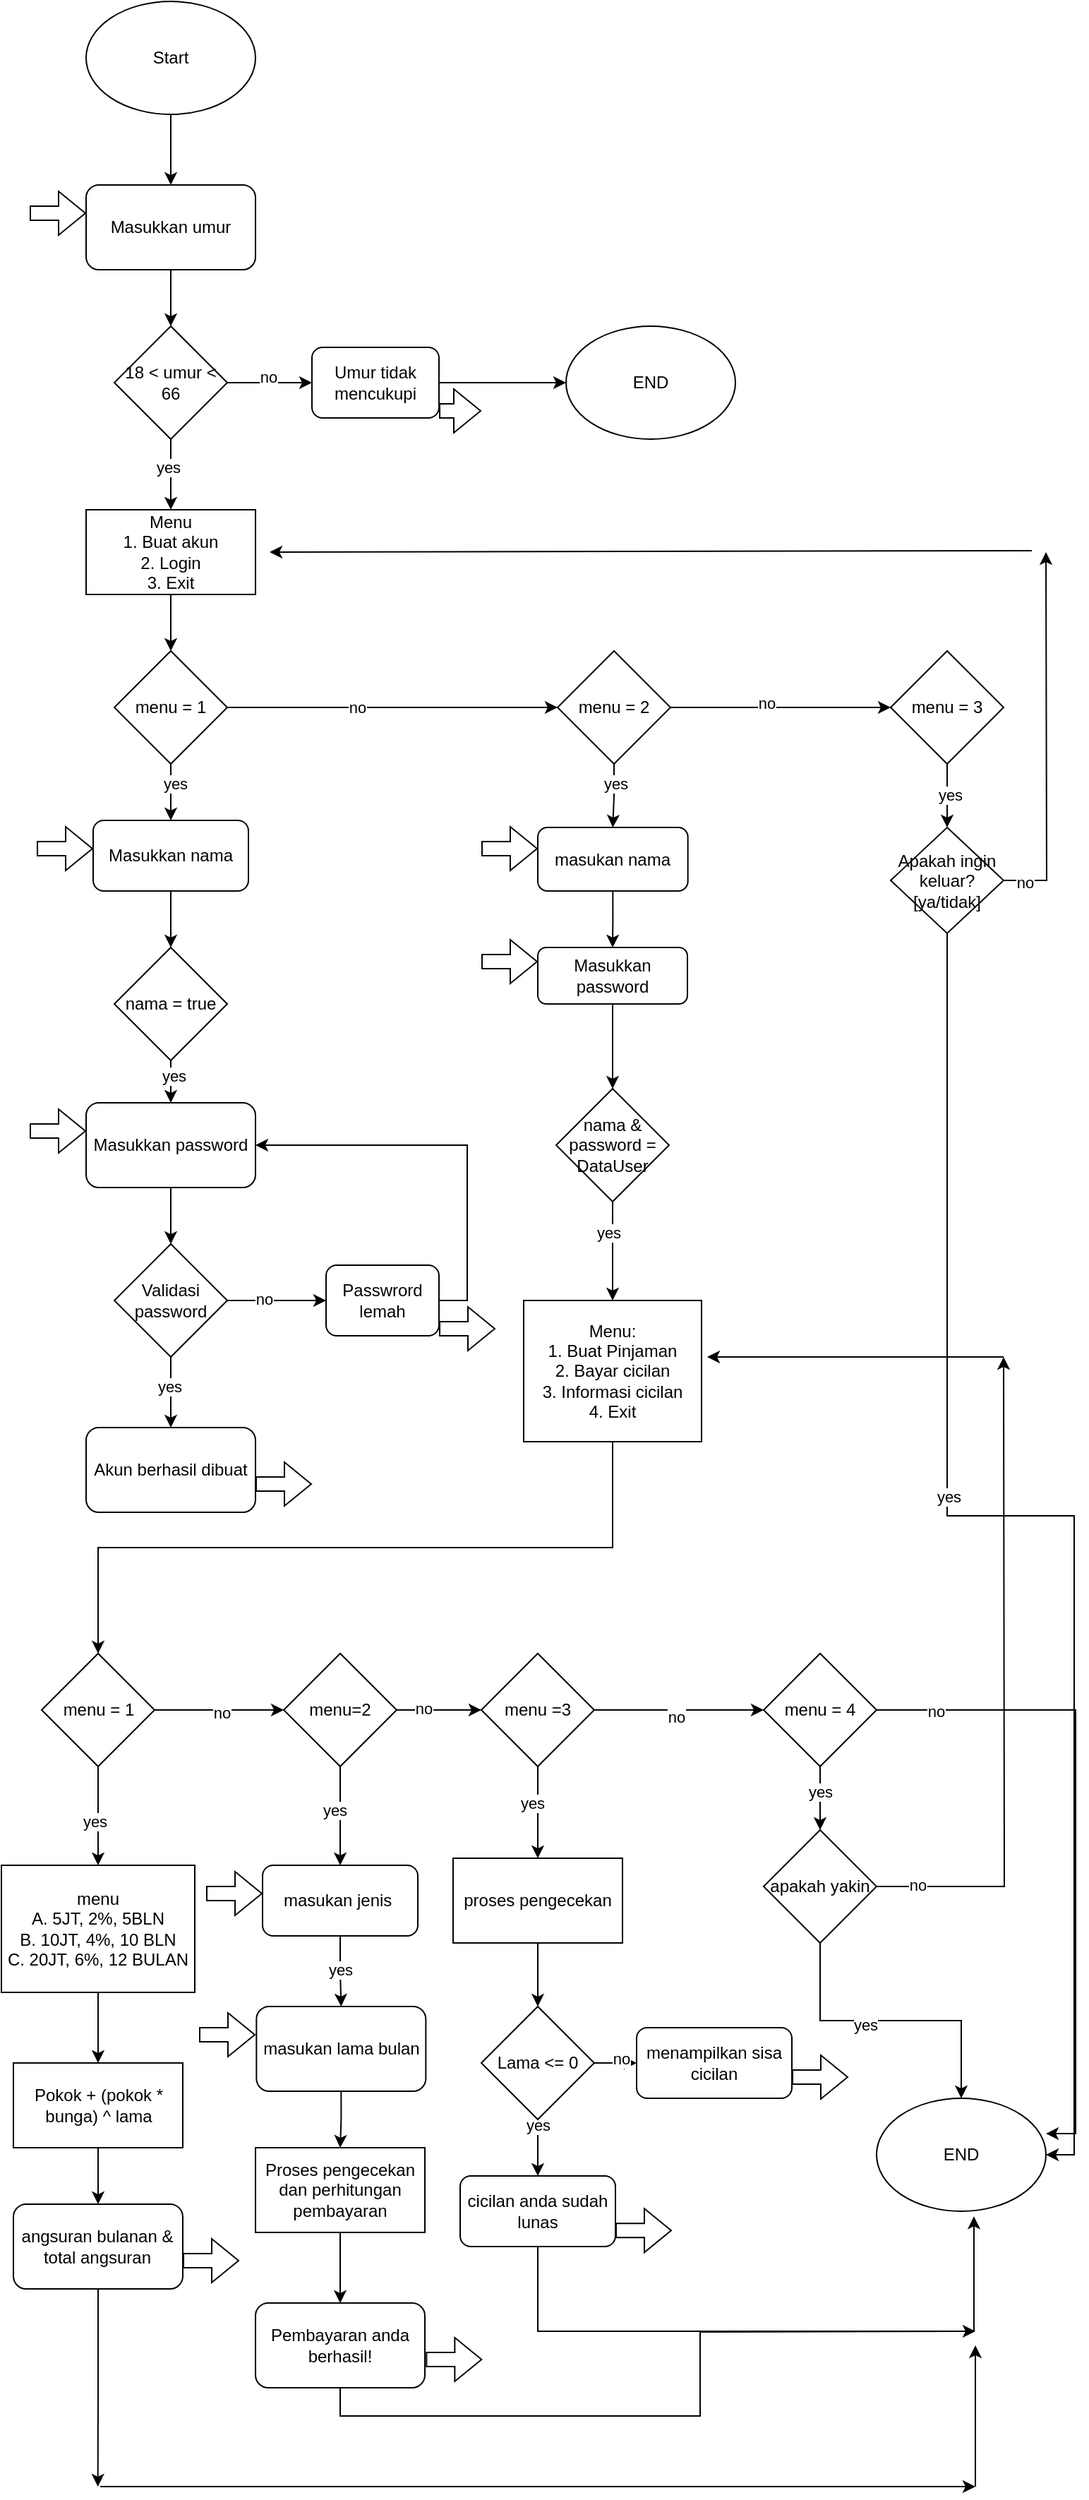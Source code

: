 <mxfile version="24.7.17">
  <diagram id="C5RBs43oDa-KdzZeNtuy" name="Page-1">
    <mxGraphModel dx="2544" dy="1002" grid="1" gridSize="10" guides="1" tooltips="1" connect="1" arrows="1" fold="1" page="1" pageScale="1" pageWidth="827" pageHeight="1169" math="0" shadow="0">
      <root>
        <mxCell id="WIyWlLk6GJQsqaUBKTNV-0" />
        <mxCell id="WIyWlLk6GJQsqaUBKTNV-1" parent="WIyWlLk6GJQsqaUBKTNV-0" />
        <mxCell id="iwhv0k6Md4uS_xnXHCNW-1" value="" style="edgeStyle=orthogonalEdgeStyle;rounded=0;orthogonalLoop=1;jettySize=auto;html=1;" edge="1" parent="WIyWlLk6GJQsqaUBKTNV-1" source="iwhv0k6Md4uS_xnXHCNW-2" target="iwhv0k6Md4uS_xnXHCNW-4">
          <mxGeometry relative="1" as="geometry">
            <mxPoint x="160" y="180" as="targetPoint" />
          </mxGeometry>
        </mxCell>
        <mxCell id="iwhv0k6Md4uS_xnXHCNW-2" value="Start" style="ellipse;whiteSpace=wrap;html=1;" vertex="1" parent="WIyWlLk6GJQsqaUBKTNV-1">
          <mxGeometry x="100" y="30" width="120" height="80" as="geometry" />
        </mxCell>
        <mxCell id="iwhv0k6Md4uS_xnXHCNW-3" style="edgeStyle=orthogonalEdgeStyle;rounded=0;orthogonalLoop=1;jettySize=auto;html=1;exitX=0.5;exitY=1;exitDx=0;exitDy=0;" edge="1" parent="WIyWlLk6GJQsqaUBKTNV-1" source="iwhv0k6Md4uS_xnXHCNW-4" target="iwhv0k6Md4uS_xnXHCNW-10">
          <mxGeometry relative="1" as="geometry">
            <mxPoint x="160" y="280" as="targetPoint" />
          </mxGeometry>
        </mxCell>
        <mxCell id="iwhv0k6Md4uS_xnXHCNW-4" value="Masukkan umur" style="rounded=1;whiteSpace=wrap;html=1;" vertex="1" parent="WIyWlLk6GJQsqaUBKTNV-1">
          <mxGeometry x="100" y="160" width="120" height="60" as="geometry" />
        </mxCell>
        <mxCell id="iwhv0k6Md4uS_xnXHCNW-5" value="" style="shape=flexArrow;endArrow=classic;html=1;rounded=0;" edge="1" parent="WIyWlLk6GJQsqaUBKTNV-1">
          <mxGeometry width="50" height="50" relative="1" as="geometry">
            <mxPoint x="60" y="180" as="sourcePoint" />
            <mxPoint x="100" y="180" as="targetPoint" />
          </mxGeometry>
        </mxCell>
        <mxCell id="iwhv0k6Md4uS_xnXHCNW-6" style="edgeStyle=orthogonalEdgeStyle;rounded=0;orthogonalLoop=1;jettySize=auto;html=1;exitX=1;exitY=0.5;exitDx=0;exitDy=0;" edge="1" parent="WIyWlLk6GJQsqaUBKTNV-1" source="iwhv0k6Md4uS_xnXHCNW-10" target="iwhv0k6Md4uS_xnXHCNW-12">
          <mxGeometry relative="1" as="geometry">
            <mxPoint x="280" y="300" as="targetPoint" />
          </mxGeometry>
        </mxCell>
        <mxCell id="iwhv0k6Md4uS_xnXHCNW-7" value="no" style="edgeLabel;html=1;align=center;verticalAlign=middle;resizable=0;points=[];" vertex="1" connectable="0" parent="iwhv0k6Md4uS_xnXHCNW-6">
          <mxGeometry x="-0.01" y="2" relative="1" as="geometry">
            <mxPoint x="-1" y="-2" as="offset" />
          </mxGeometry>
        </mxCell>
        <mxCell id="iwhv0k6Md4uS_xnXHCNW-8" style="edgeStyle=orthogonalEdgeStyle;rounded=0;orthogonalLoop=1;jettySize=auto;html=1;exitX=0.5;exitY=1;exitDx=0;exitDy=0;" edge="1" parent="WIyWlLk6GJQsqaUBKTNV-1" source="iwhv0k6Md4uS_xnXHCNW-10" target="iwhv0k6Md4uS_xnXHCNW-16">
          <mxGeometry relative="1" as="geometry">
            <mxPoint x="160" y="390" as="targetPoint" />
          </mxGeometry>
        </mxCell>
        <mxCell id="iwhv0k6Md4uS_xnXHCNW-9" value="yes" style="edgeLabel;html=1;align=center;verticalAlign=middle;resizable=0;points=[];" vertex="1" connectable="0" parent="iwhv0k6Md4uS_xnXHCNW-8">
          <mxGeometry x="-0.2" y="-2" relative="1" as="geometry">
            <mxPoint as="offset" />
          </mxGeometry>
        </mxCell>
        <mxCell id="iwhv0k6Md4uS_xnXHCNW-10" value="18 &amp;lt; umur &amp;lt; 66" style="rhombus;whiteSpace=wrap;html=1;" vertex="1" parent="WIyWlLk6GJQsqaUBKTNV-1">
          <mxGeometry x="120" y="260" width="80" height="80" as="geometry" />
        </mxCell>
        <mxCell id="iwhv0k6Md4uS_xnXHCNW-11" style="edgeStyle=orthogonalEdgeStyle;rounded=0;orthogonalLoop=1;jettySize=auto;html=1;exitX=1;exitY=0.5;exitDx=0;exitDy=0;" edge="1" parent="WIyWlLk6GJQsqaUBKTNV-1" source="iwhv0k6Md4uS_xnXHCNW-12" target="iwhv0k6Md4uS_xnXHCNW-14">
          <mxGeometry relative="1" as="geometry">
            <mxPoint x="440" y="300" as="targetPoint" />
          </mxGeometry>
        </mxCell>
        <mxCell id="iwhv0k6Md4uS_xnXHCNW-12" value="Umur tidak mencukupi" style="rounded=1;whiteSpace=wrap;html=1;" vertex="1" parent="WIyWlLk6GJQsqaUBKTNV-1">
          <mxGeometry x="260" y="275" width="90" height="50" as="geometry" />
        </mxCell>
        <mxCell id="iwhv0k6Md4uS_xnXHCNW-13" value="" style="shape=flexArrow;endArrow=classic;html=1;rounded=0;" edge="1" parent="WIyWlLk6GJQsqaUBKTNV-1">
          <mxGeometry width="50" height="50" relative="1" as="geometry">
            <mxPoint x="350" y="320" as="sourcePoint" />
            <mxPoint x="380" y="320" as="targetPoint" />
          </mxGeometry>
        </mxCell>
        <mxCell id="iwhv0k6Md4uS_xnXHCNW-14" value="END" style="ellipse;whiteSpace=wrap;html=1;" vertex="1" parent="WIyWlLk6GJQsqaUBKTNV-1">
          <mxGeometry x="440" y="260" width="120" height="80" as="geometry" />
        </mxCell>
        <mxCell id="iwhv0k6Md4uS_xnXHCNW-15" style="edgeStyle=orthogonalEdgeStyle;rounded=0;orthogonalLoop=1;jettySize=auto;html=1;exitX=0.5;exitY=1;exitDx=0;exitDy=0;" edge="1" parent="WIyWlLk6GJQsqaUBKTNV-1" source="iwhv0k6Md4uS_xnXHCNW-16" target="iwhv0k6Md4uS_xnXHCNW-21">
          <mxGeometry relative="1" as="geometry">
            <mxPoint x="160" y="500" as="targetPoint" />
          </mxGeometry>
        </mxCell>
        <mxCell id="iwhv0k6Md4uS_xnXHCNW-16" value="Menu&lt;div&gt;1. Buat akun&lt;/div&gt;&lt;div&gt;2. Login&lt;/div&gt;&lt;div&gt;3. Exit&lt;/div&gt;" style="rounded=0;whiteSpace=wrap;html=1;" vertex="1" parent="WIyWlLk6GJQsqaUBKTNV-1">
          <mxGeometry x="100" y="390" width="120" height="60" as="geometry" />
        </mxCell>
        <mxCell id="iwhv0k6Md4uS_xnXHCNW-17" style="edgeStyle=orthogonalEdgeStyle;rounded=0;orthogonalLoop=1;jettySize=auto;html=1;exitX=0.5;exitY=1;exitDx=0;exitDy=0;" edge="1" parent="WIyWlLk6GJQsqaUBKTNV-1" source="iwhv0k6Md4uS_xnXHCNW-21" target="iwhv0k6Md4uS_xnXHCNW-23">
          <mxGeometry relative="1" as="geometry">
            <mxPoint x="160" y="620" as="targetPoint" />
          </mxGeometry>
        </mxCell>
        <mxCell id="iwhv0k6Md4uS_xnXHCNW-18" value="yes" style="edgeLabel;html=1;align=center;verticalAlign=middle;resizable=0;points=[];" vertex="1" connectable="0" parent="iwhv0k6Md4uS_xnXHCNW-17">
          <mxGeometry x="-0.317" y="3" relative="1" as="geometry">
            <mxPoint as="offset" />
          </mxGeometry>
        </mxCell>
        <mxCell id="iwhv0k6Md4uS_xnXHCNW-19" style="edgeStyle=orthogonalEdgeStyle;rounded=0;orthogonalLoop=1;jettySize=auto;html=1;exitX=1;exitY=0.5;exitDx=0;exitDy=0;" edge="1" parent="WIyWlLk6GJQsqaUBKTNV-1" source="iwhv0k6Md4uS_xnXHCNW-21" target="iwhv0k6Md4uS_xnXHCNW-41">
          <mxGeometry relative="1" as="geometry">
            <mxPoint x="410" y="530" as="targetPoint" />
          </mxGeometry>
        </mxCell>
        <mxCell id="iwhv0k6Md4uS_xnXHCNW-20" value="no" style="edgeLabel;html=1;align=center;verticalAlign=middle;resizable=0;points=[];" vertex="1" connectable="0" parent="iwhv0k6Md4uS_xnXHCNW-19">
          <mxGeometry x="-0.212" relative="1" as="geometry">
            <mxPoint as="offset" />
          </mxGeometry>
        </mxCell>
        <mxCell id="iwhv0k6Md4uS_xnXHCNW-21" value="menu = 1" style="rhombus;whiteSpace=wrap;html=1;" vertex="1" parent="WIyWlLk6GJQsqaUBKTNV-1">
          <mxGeometry x="120" y="490" width="80" height="80" as="geometry" />
        </mxCell>
        <mxCell id="iwhv0k6Md4uS_xnXHCNW-22" style="edgeStyle=orthogonalEdgeStyle;rounded=0;orthogonalLoop=1;jettySize=auto;html=1;exitX=0.5;exitY=1;exitDx=0;exitDy=0;" edge="1" parent="WIyWlLk6GJQsqaUBKTNV-1" source="iwhv0k6Md4uS_xnXHCNW-23" target="iwhv0k6Md4uS_xnXHCNW-27">
          <mxGeometry relative="1" as="geometry">
            <mxPoint x="160" y="710" as="targetPoint" />
          </mxGeometry>
        </mxCell>
        <mxCell id="iwhv0k6Md4uS_xnXHCNW-23" value="Masukkan nama" style="rounded=1;whiteSpace=wrap;html=1;" vertex="1" parent="WIyWlLk6GJQsqaUBKTNV-1">
          <mxGeometry x="105" y="610" width="110" height="50" as="geometry" />
        </mxCell>
        <mxCell id="iwhv0k6Md4uS_xnXHCNW-24" value="" style="shape=flexArrow;endArrow=classic;html=1;rounded=0;" edge="1" parent="WIyWlLk6GJQsqaUBKTNV-1">
          <mxGeometry width="50" height="50" relative="1" as="geometry">
            <mxPoint x="65" y="630" as="sourcePoint" />
            <mxPoint x="105" y="630" as="targetPoint" />
          </mxGeometry>
        </mxCell>
        <mxCell id="iwhv0k6Md4uS_xnXHCNW-25" style="edgeStyle=orthogonalEdgeStyle;rounded=0;orthogonalLoop=1;jettySize=auto;html=1;exitX=0.5;exitY=1;exitDx=0;exitDy=0;" edge="1" parent="WIyWlLk6GJQsqaUBKTNV-1" source="iwhv0k6Md4uS_xnXHCNW-27" target="iwhv0k6Md4uS_xnXHCNW-29">
          <mxGeometry relative="1" as="geometry">
            <mxPoint x="160" y="820" as="targetPoint" />
          </mxGeometry>
        </mxCell>
        <mxCell id="iwhv0k6Md4uS_xnXHCNW-26" value="yes" style="edgeLabel;html=1;align=center;verticalAlign=middle;resizable=0;points=[];" vertex="1" connectable="0" parent="iwhv0k6Md4uS_xnXHCNW-25">
          <mxGeometry x="0.24" y="2" relative="1" as="geometry">
            <mxPoint as="offset" />
          </mxGeometry>
        </mxCell>
        <mxCell id="iwhv0k6Md4uS_xnXHCNW-27" value="nama = true" style="rhombus;whiteSpace=wrap;html=1;" vertex="1" parent="WIyWlLk6GJQsqaUBKTNV-1">
          <mxGeometry x="120" y="700" width="80" height="80" as="geometry" />
        </mxCell>
        <mxCell id="iwhv0k6Md4uS_xnXHCNW-28" style="edgeStyle=orthogonalEdgeStyle;rounded=0;orthogonalLoop=1;jettySize=auto;html=1;exitX=0.5;exitY=1;exitDx=0;exitDy=0;" edge="1" parent="WIyWlLk6GJQsqaUBKTNV-1" source="iwhv0k6Md4uS_xnXHCNW-29" target="iwhv0k6Md4uS_xnXHCNW-35">
          <mxGeometry relative="1" as="geometry">
            <mxPoint x="160.333" y="910" as="targetPoint" />
          </mxGeometry>
        </mxCell>
        <mxCell id="iwhv0k6Md4uS_xnXHCNW-29" value="Masukkan password" style="rounded=1;whiteSpace=wrap;html=1;" vertex="1" parent="WIyWlLk6GJQsqaUBKTNV-1">
          <mxGeometry x="100" y="810" width="120" height="60" as="geometry" />
        </mxCell>
        <mxCell id="iwhv0k6Md4uS_xnXHCNW-30" value="" style="shape=flexArrow;endArrow=classic;html=1;rounded=0;" edge="1" parent="WIyWlLk6GJQsqaUBKTNV-1">
          <mxGeometry width="50" height="50" relative="1" as="geometry">
            <mxPoint x="60" y="830" as="sourcePoint" />
            <mxPoint x="100" y="830" as="targetPoint" />
          </mxGeometry>
        </mxCell>
        <mxCell id="iwhv0k6Md4uS_xnXHCNW-31" style="edgeStyle=orthogonalEdgeStyle;rounded=0;orthogonalLoop=1;jettySize=auto;html=1;exitX=0.5;exitY=1;exitDx=0;exitDy=0;" edge="1" parent="WIyWlLk6GJQsqaUBKTNV-1" source="iwhv0k6Md4uS_xnXHCNW-35" target="iwhv0k6Md4uS_xnXHCNW-36">
          <mxGeometry relative="1" as="geometry">
            <mxPoint x="160.333" y="1030" as="targetPoint" />
          </mxGeometry>
        </mxCell>
        <mxCell id="iwhv0k6Md4uS_xnXHCNW-32" value="yes" style="edgeLabel;html=1;align=center;verticalAlign=middle;resizable=0;points=[];" vertex="1" connectable="0" parent="iwhv0k6Md4uS_xnXHCNW-31">
          <mxGeometry x="-0.187" y="-1" relative="1" as="geometry">
            <mxPoint as="offset" />
          </mxGeometry>
        </mxCell>
        <mxCell id="iwhv0k6Md4uS_xnXHCNW-33" style="edgeStyle=orthogonalEdgeStyle;rounded=0;orthogonalLoop=1;jettySize=auto;html=1;exitX=1;exitY=0.5;exitDx=0;exitDy=0;" edge="1" parent="WIyWlLk6GJQsqaUBKTNV-1" source="iwhv0k6Md4uS_xnXHCNW-35" target="iwhv0k6Md4uS_xnXHCNW-39">
          <mxGeometry relative="1" as="geometry">
            <mxPoint x="260" y="950.333" as="targetPoint" />
          </mxGeometry>
        </mxCell>
        <mxCell id="iwhv0k6Md4uS_xnXHCNW-34" value="no" style="edgeLabel;html=1;align=center;verticalAlign=middle;resizable=0;points=[];" vertex="1" connectable="0" parent="iwhv0k6Md4uS_xnXHCNW-33">
          <mxGeometry x="-0.278" y="1" relative="1" as="geometry">
            <mxPoint as="offset" />
          </mxGeometry>
        </mxCell>
        <mxCell id="iwhv0k6Md4uS_xnXHCNW-35" value="Validasi password" style="rhombus;whiteSpace=wrap;html=1;" vertex="1" parent="WIyWlLk6GJQsqaUBKTNV-1">
          <mxGeometry x="120.003" y="910" width="80" height="80" as="geometry" />
        </mxCell>
        <mxCell id="iwhv0k6Md4uS_xnXHCNW-36" value="Akun berhasil dibuat" style="rounded=1;whiteSpace=wrap;html=1;" vertex="1" parent="WIyWlLk6GJQsqaUBKTNV-1">
          <mxGeometry x="100.003" y="1040" width="120" height="60" as="geometry" />
        </mxCell>
        <mxCell id="iwhv0k6Md4uS_xnXHCNW-37" value="" style="shape=flexArrow;endArrow=classic;html=1;rounded=0;" edge="1" parent="WIyWlLk6GJQsqaUBKTNV-1">
          <mxGeometry width="50" height="50" relative="1" as="geometry">
            <mxPoint x="220" y="1080" as="sourcePoint" />
            <mxPoint x="260" y="1080" as="targetPoint" />
          </mxGeometry>
        </mxCell>
        <mxCell id="iwhv0k6Md4uS_xnXHCNW-38" style="edgeStyle=orthogonalEdgeStyle;rounded=0;orthogonalLoop=1;jettySize=auto;html=1;exitX=1;exitY=0.5;exitDx=0;exitDy=0;entryX=1;entryY=0.5;entryDx=0;entryDy=0;" edge="1" parent="WIyWlLk6GJQsqaUBKTNV-1" source="iwhv0k6Md4uS_xnXHCNW-39" target="iwhv0k6Md4uS_xnXHCNW-29">
          <mxGeometry relative="1" as="geometry" />
        </mxCell>
        <mxCell id="iwhv0k6Md4uS_xnXHCNW-39" value="Passwrord lemah" style="rounded=1;whiteSpace=wrap;html=1;" vertex="1" parent="WIyWlLk6GJQsqaUBKTNV-1">
          <mxGeometry x="270" y="925" width="80" height="50" as="geometry" />
        </mxCell>
        <mxCell id="iwhv0k6Md4uS_xnXHCNW-40" style="edgeStyle=orthogonalEdgeStyle;rounded=0;orthogonalLoop=1;jettySize=auto;html=1;exitX=0.5;exitY=1;exitDx=0;exitDy=0;" edge="1" parent="WIyWlLk6GJQsqaUBKTNV-1" source="iwhv0k6Md4uS_xnXHCNW-41" target="iwhv0k6Md4uS_xnXHCNW-43">
          <mxGeometry relative="1" as="geometry">
            <mxPoint x="473.667" y="610" as="targetPoint" />
          </mxGeometry>
        </mxCell>
        <mxCell id="iwhv0k6Md4uS_xnXHCNW-119" value="yes" style="edgeLabel;html=1;align=center;verticalAlign=middle;resizable=0;points=[];" vertex="1" connectable="0" parent="iwhv0k6Md4uS_xnXHCNW-40">
          <mxGeometry x="-0.398" y="1" relative="1" as="geometry">
            <mxPoint as="offset" />
          </mxGeometry>
        </mxCell>
        <mxCell id="iwhv0k6Md4uS_xnXHCNW-111" style="edgeStyle=orthogonalEdgeStyle;rounded=0;orthogonalLoop=1;jettySize=auto;html=1;exitX=1;exitY=0.5;exitDx=0;exitDy=0;" edge="1" parent="WIyWlLk6GJQsqaUBKTNV-1" source="iwhv0k6Md4uS_xnXHCNW-41" target="iwhv0k6Md4uS_xnXHCNW-114">
          <mxGeometry relative="1" as="geometry">
            <mxPoint x="700" y="530" as="targetPoint" />
          </mxGeometry>
        </mxCell>
        <mxCell id="iwhv0k6Md4uS_xnXHCNW-113" value="no" style="edgeLabel;html=1;align=center;verticalAlign=middle;resizable=0;points=[];" vertex="1" connectable="0" parent="iwhv0k6Md4uS_xnXHCNW-111">
          <mxGeometry x="-0.137" y="3" relative="1" as="geometry">
            <mxPoint as="offset" />
          </mxGeometry>
        </mxCell>
        <mxCell id="iwhv0k6Md4uS_xnXHCNW-41" value="menu = 2" style="rhombus;whiteSpace=wrap;html=1;" vertex="1" parent="WIyWlLk6GJQsqaUBKTNV-1">
          <mxGeometry x="434" y="490" width="80" height="80" as="geometry" />
        </mxCell>
        <mxCell id="iwhv0k6Md4uS_xnXHCNW-42" style="edgeStyle=orthogonalEdgeStyle;rounded=0;orthogonalLoop=1;jettySize=auto;html=1;exitX=0.5;exitY=1;exitDx=0;exitDy=0;" edge="1" parent="WIyWlLk6GJQsqaUBKTNV-1" source="iwhv0k6Md4uS_xnXHCNW-43" target="iwhv0k6Md4uS_xnXHCNW-46">
          <mxGeometry relative="1" as="geometry">
            <mxPoint x="473.667" y="710" as="targetPoint" />
          </mxGeometry>
        </mxCell>
        <mxCell id="iwhv0k6Md4uS_xnXHCNW-43" value="masukan nama" style="rounded=1;whiteSpace=wrap;html=1;" vertex="1" parent="WIyWlLk6GJQsqaUBKTNV-1">
          <mxGeometry x="420" y="615" width="106.33" height="45" as="geometry" />
        </mxCell>
        <mxCell id="iwhv0k6Md4uS_xnXHCNW-44" value="" style="shape=flexArrow;endArrow=classic;html=1;rounded=0;" edge="1" parent="WIyWlLk6GJQsqaUBKTNV-1">
          <mxGeometry width="50" height="50" relative="1" as="geometry">
            <mxPoint x="380" y="630" as="sourcePoint" />
            <mxPoint x="420" y="630" as="targetPoint" />
          </mxGeometry>
        </mxCell>
        <mxCell id="iwhv0k6Md4uS_xnXHCNW-45" style="edgeStyle=orthogonalEdgeStyle;rounded=0;orthogonalLoop=1;jettySize=auto;html=1;exitX=0.5;exitY=1;exitDx=0;exitDy=0;" edge="1" parent="WIyWlLk6GJQsqaUBKTNV-1" source="iwhv0k6Md4uS_xnXHCNW-46" target="iwhv0k6Md4uS_xnXHCNW-50">
          <mxGeometry relative="1" as="geometry">
            <mxPoint x="473" y="790" as="targetPoint" />
          </mxGeometry>
        </mxCell>
        <mxCell id="iwhv0k6Md4uS_xnXHCNW-46" value="Masukkan password" style="rounded=1;whiteSpace=wrap;html=1;" vertex="1" parent="WIyWlLk6GJQsqaUBKTNV-1">
          <mxGeometry x="420" y="700" width="106" height="40" as="geometry" />
        </mxCell>
        <mxCell id="iwhv0k6Md4uS_xnXHCNW-47" value="" style="shape=flexArrow;endArrow=classic;html=1;rounded=0;" edge="1" parent="WIyWlLk6GJQsqaUBKTNV-1">
          <mxGeometry width="50" height="50" relative="1" as="geometry">
            <mxPoint x="380" y="710" as="sourcePoint" />
            <mxPoint x="420" y="710" as="targetPoint" />
          </mxGeometry>
        </mxCell>
        <mxCell id="iwhv0k6Md4uS_xnXHCNW-48" style="edgeStyle=orthogonalEdgeStyle;rounded=0;orthogonalLoop=1;jettySize=auto;html=1;exitX=0.5;exitY=1;exitDx=0;exitDy=0;" edge="1" parent="WIyWlLk6GJQsqaUBKTNV-1" source="iwhv0k6Md4uS_xnXHCNW-50" target="iwhv0k6Md4uS_xnXHCNW-52">
          <mxGeometry relative="1" as="geometry">
            <mxPoint x="473" y="930" as="targetPoint" />
          </mxGeometry>
        </mxCell>
        <mxCell id="iwhv0k6Md4uS_xnXHCNW-49" value="yes" style="edgeLabel;html=1;align=center;verticalAlign=middle;resizable=0;points=[];" vertex="1" connectable="0" parent="iwhv0k6Md4uS_xnXHCNW-48">
          <mxGeometry x="-0.371" y="-3" relative="1" as="geometry">
            <mxPoint as="offset" />
          </mxGeometry>
        </mxCell>
        <mxCell id="iwhv0k6Md4uS_xnXHCNW-50" value="nama &amp;amp; password = DataUser" style="rhombus;whiteSpace=wrap;html=1;" vertex="1" parent="WIyWlLk6GJQsqaUBKTNV-1">
          <mxGeometry x="433" y="800" width="80" height="80" as="geometry" />
        </mxCell>
        <mxCell id="iwhv0k6Md4uS_xnXHCNW-51" style="edgeStyle=orthogonalEdgeStyle;rounded=0;orthogonalLoop=1;jettySize=auto;html=1;exitX=0.5;exitY=1;exitDx=0;exitDy=0;" edge="1" parent="WIyWlLk6GJQsqaUBKTNV-1" source="iwhv0k6Md4uS_xnXHCNW-52" target="iwhv0k6Md4uS_xnXHCNW-57">
          <mxGeometry relative="1" as="geometry">
            <mxPoint x="473" y="1110" as="targetPoint" />
          </mxGeometry>
        </mxCell>
        <mxCell id="iwhv0k6Md4uS_xnXHCNW-52" value="Menu:&lt;div&gt;1. Buat Pinjaman&lt;/div&gt;&lt;div&gt;2. Bayar cicilan&lt;/div&gt;&lt;div&gt;3. Informasi cicilan&lt;/div&gt;&lt;div&gt;4. Exit&lt;/div&gt;" style="rounded=0;whiteSpace=wrap;html=1;" vertex="1" parent="WIyWlLk6GJQsqaUBKTNV-1">
          <mxGeometry x="410" y="950" width="126" height="100" as="geometry" />
        </mxCell>
        <mxCell id="iwhv0k6Md4uS_xnXHCNW-53" style="edgeStyle=orthogonalEdgeStyle;rounded=0;orthogonalLoop=1;jettySize=auto;html=1;exitX=0.5;exitY=1;exitDx=0;exitDy=0;" edge="1" parent="WIyWlLk6GJQsqaUBKTNV-1" source="iwhv0k6Md4uS_xnXHCNW-57" target="iwhv0k6Md4uS_xnXHCNW-60">
          <mxGeometry relative="1" as="geometry">
            <mxPoint x="108.5" y="1350" as="targetPoint" />
          </mxGeometry>
        </mxCell>
        <mxCell id="iwhv0k6Md4uS_xnXHCNW-54" value="yes" style="edgeLabel;html=1;align=center;verticalAlign=middle;resizable=0;points=[];" vertex="1" connectable="0" parent="iwhv0k6Md4uS_xnXHCNW-53">
          <mxGeometry x="0.103" y="-3" relative="1" as="geometry">
            <mxPoint as="offset" />
          </mxGeometry>
        </mxCell>
        <mxCell id="iwhv0k6Md4uS_xnXHCNW-55" style="edgeStyle=orthogonalEdgeStyle;rounded=0;orthogonalLoop=1;jettySize=auto;html=1;exitX=1;exitY=0.5;exitDx=0;exitDy=0;" edge="1" parent="WIyWlLk6GJQsqaUBKTNV-1" source="iwhv0k6Md4uS_xnXHCNW-57" target="iwhv0k6Md4uS_xnXHCNW-67">
          <mxGeometry relative="1" as="geometry">
            <mxPoint x="450" y="1229.667" as="targetPoint" />
          </mxGeometry>
        </mxCell>
        <mxCell id="iwhv0k6Md4uS_xnXHCNW-56" value="no" style="edgeLabel;html=1;align=center;verticalAlign=middle;resizable=0;points=[];" vertex="1" connectable="0" parent="iwhv0k6Md4uS_xnXHCNW-55">
          <mxGeometry x="0.053" y="-2" relative="1" as="geometry">
            <mxPoint x="-1" as="offset" />
          </mxGeometry>
        </mxCell>
        <mxCell id="iwhv0k6Md4uS_xnXHCNW-57" value="menu = 1" style="rhombus;whiteSpace=wrap;html=1;" vertex="1" parent="WIyWlLk6GJQsqaUBKTNV-1">
          <mxGeometry x="68.5" y="1200" width="80" height="80" as="geometry" />
        </mxCell>
        <mxCell id="iwhv0k6Md4uS_xnXHCNW-58" value="" style="shape=flexArrow;endArrow=classic;html=1;rounded=0;" edge="1" parent="WIyWlLk6GJQsqaUBKTNV-1">
          <mxGeometry width="50" height="50" relative="1" as="geometry">
            <mxPoint x="350" y="970" as="sourcePoint" />
            <mxPoint x="390" y="970" as="targetPoint" />
          </mxGeometry>
        </mxCell>
        <mxCell id="iwhv0k6Md4uS_xnXHCNW-59" style="edgeStyle=orthogonalEdgeStyle;rounded=0;orthogonalLoop=1;jettySize=auto;html=1;" edge="1" parent="WIyWlLk6GJQsqaUBKTNV-1" source="iwhv0k6Md4uS_xnXHCNW-60" target="iwhv0k6Md4uS_xnXHCNW-62">
          <mxGeometry relative="1" as="geometry">
            <mxPoint x="108.5" y="1500" as="targetPoint" />
          </mxGeometry>
        </mxCell>
        <mxCell id="iwhv0k6Md4uS_xnXHCNW-60" value="menu&lt;div&gt;A. 5JT, 2%, 5BLN&lt;/div&gt;&lt;div&gt;B. 10JT, 4%, 10 BLN&lt;/div&gt;&lt;div&gt;C. 20JT, 6%, 12 BULAN&lt;/div&gt;" style="rounded=0;whiteSpace=wrap;html=1;" vertex="1" parent="WIyWlLk6GJQsqaUBKTNV-1">
          <mxGeometry x="40" y="1350" width="137" height="90" as="geometry" />
        </mxCell>
        <mxCell id="iwhv0k6Md4uS_xnXHCNW-61" style="edgeStyle=orthogonalEdgeStyle;rounded=0;orthogonalLoop=1;jettySize=auto;html=1;exitX=0.5;exitY=1;exitDx=0;exitDy=0;" edge="1" parent="WIyWlLk6GJQsqaUBKTNV-1" source="iwhv0k6Md4uS_xnXHCNW-62" target="iwhv0k6Md4uS_xnXHCNW-69">
          <mxGeometry relative="1" as="geometry">
            <mxPoint x="109.167" y="1600" as="targetPoint" />
          </mxGeometry>
        </mxCell>
        <mxCell id="iwhv0k6Md4uS_xnXHCNW-62" value="Pokok + (pokok * bunga) ^ lama" style="rounded=0;whiteSpace=wrap;html=1;" vertex="1" parent="WIyWlLk6GJQsqaUBKTNV-1">
          <mxGeometry x="48.5" y="1490" width="120" height="60" as="geometry" />
        </mxCell>
        <mxCell id="iwhv0k6Md4uS_xnXHCNW-63" style="edgeStyle=orthogonalEdgeStyle;rounded=0;orthogonalLoop=1;jettySize=auto;html=1;exitX=0.5;exitY=1;exitDx=0;exitDy=0;" edge="1" parent="WIyWlLk6GJQsqaUBKTNV-1" source="iwhv0k6Md4uS_xnXHCNW-67" target="iwhv0k6Md4uS_xnXHCNW-73">
          <mxGeometry relative="1" as="geometry">
            <mxPoint x="279.677" y="1350" as="targetPoint" />
          </mxGeometry>
        </mxCell>
        <mxCell id="iwhv0k6Md4uS_xnXHCNW-64" value="yes" style="edgeLabel;html=1;align=center;verticalAlign=middle;resizable=0;points=[];" vertex="1" connectable="0" parent="iwhv0k6Md4uS_xnXHCNW-63">
          <mxGeometry x="-0.114" y="-4" relative="1" as="geometry">
            <mxPoint as="offset" />
          </mxGeometry>
        </mxCell>
        <mxCell id="iwhv0k6Md4uS_xnXHCNW-65" style="edgeStyle=orthogonalEdgeStyle;rounded=0;orthogonalLoop=1;jettySize=auto;html=1;exitX=1;exitY=0.5;exitDx=0;exitDy=0;" edge="1" parent="WIyWlLk6GJQsqaUBKTNV-1" source="iwhv0k6Md4uS_xnXHCNW-67" target="iwhv0k6Md4uS_xnXHCNW-87">
          <mxGeometry relative="1" as="geometry">
            <mxPoint x="371.68" y="1239.997" as="targetPoint" />
          </mxGeometry>
        </mxCell>
        <mxCell id="iwhv0k6Md4uS_xnXHCNW-66" value="no" style="edgeLabel;html=1;align=center;verticalAlign=middle;resizable=0;points=[];" vertex="1" connectable="0" parent="iwhv0k6Md4uS_xnXHCNW-65">
          <mxGeometry x="-0.367" y="1" relative="1" as="geometry">
            <mxPoint as="offset" />
          </mxGeometry>
        </mxCell>
        <mxCell id="iwhv0k6Md4uS_xnXHCNW-67" value="menu=2" style="rhombus;whiteSpace=wrap;html=1;" vertex="1" parent="WIyWlLk6GJQsqaUBKTNV-1">
          <mxGeometry x="240.01" y="1199.997" width="80" height="80" as="geometry" />
        </mxCell>
        <mxCell id="iwhv0k6Md4uS_xnXHCNW-68" style="edgeStyle=orthogonalEdgeStyle;rounded=0;orthogonalLoop=1;jettySize=auto;html=1;exitX=0.5;exitY=1;exitDx=0;exitDy=0;" edge="1" parent="WIyWlLk6GJQsqaUBKTNV-1" source="iwhv0k6Md4uS_xnXHCNW-69">
          <mxGeometry relative="1" as="geometry">
            <mxPoint x="108.333" y="1790" as="targetPoint" />
          </mxGeometry>
        </mxCell>
        <mxCell id="iwhv0k6Md4uS_xnXHCNW-69" value="angsuran bulanan &amp;amp; total angsuran" style="rounded=1;whiteSpace=wrap;html=1;" vertex="1" parent="WIyWlLk6GJQsqaUBKTNV-1">
          <mxGeometry x="48.497" y="1590" width="120" height="60" as="geometry" />
        </mxCell>
        <mxCell id="iwhv0k6Md4uS_xnXHCNW-70" value="" style="shape=flexArrow;endArrow=classic;html=1;rounded=0;" edge="1" parent="WIyWlLk6GJQsqaUBKTNV-1">
          <mxGeometry width="50" height="50" relative="1" as="geometry">
            <mxPoint x="168.5" y="1630" as="sourcePoint" />
            <mxPoint x="208.5" y="1630" as="targetPoint" />
          </mxGeometry>
        </mxCell>
        <mxCell id="iwhv0k6Md4uS_xnXHCNW-71" style="edgeStyle=orthogonalEdgeStyle;rounded=0;orthogonalLoop=1;jettySize=auto;html=1;exitX=0.5;exitY=1;exitDx=0;exitDy=0;" edge="1" parent="WIyWlLk6GJQsqaUBKTNV-1" source="iwhv0k6Md4uS_xnXHCNW-73" target="iwhv0k6Md4uS_xnXHCNW-76">
          <mxGeometry relative="1" as="geometry">
            <mxPoint x="280.677" y="1480" as="targetPoint" />
          </mxGeometry>
        </mxCell>
        <mxCell id="iwhv0k6Md4uS_xnXHCNW-72" value="yes" style="edgeLabel;html=1;align=center;verticalAlign=middle;resizable=0;points=[];" vertex="1" connectable="0" parent="iwhv0k6Md4uS_xnXHCNW-71">
          <mxGeometry x="-0.08" relative="1" as="geometry">
            <mxPoint as="offset" />
          </mxGeometry>
        </mxCell>
        <mxCell id="iwhv0k6Md4uS_xnXHCNW-73" value="masukan jenis&amp;nbsp;" style="rounded=1;whiteSpace=wrap;html=1;" vertex="1" parent="WIyWlLk6GJQsqaUBKTNV-1">
          <mxGeometry x="225.01" y="1350" width="110" height="50" as="geometry" />
        </mxCell>
        <mxCell id="iwhv0k6Md4uS_xnXHCNW-74" value="" style="shape=flexArrow;endArrow=classic;html=1;rounded=0;" edge="1" parent="WIyWlLk6GJQsqaUBKTNV-1">
          <mxGeometry width="50" height="50" relative="1" as="geometry">
            <mxPoint x="185.01" y="1370" as="sourcePoint" />
            <mxPoint x="225.01" y="1370" as="targetPoint" />
          </mxGeometry>
        </mxCell>
        <mxCell id="iwhv0k6Md4uS_xnXHCNW-75" style="edgeStyle=orthogonalEdgeStyle;rounded=0;orthogonalLoop=1;jettySize=auto;html=1;exitX=0.5;exitY=1;exitDx=0;exitDy=0;" edge="1" parent="WIyWlLk6GJQsqaUBKTNV-1" source="iwhv0k6Md4uS_xnXHCNW-76" target="iwhv0k6Md4uS_xnXHCNW-79">
          <mxGeometry relative="1" as="geometry">
            <mxPoint x="280.677" y="1540" as="targetPoint" />
          </mxGeometry>
        </mxCell>
        <mxCell id="iwhv0k6Md4uS_xnXHCNW-76" value="masukan lama bulan" style="rounded=1;whiteSpace=wrap;html=1;" vertex="1" parent="WIyWlLk6GJQsqaUBKTNV-1">
          <mxGeometry x="220.677" y="1450" width="120" height="60" as="geometry" />
        </mxCell>
        <mxCell id="iwhv0k6Md4uS_xnXHCNW-77" value="" style="shape=flexArrow;endArrow=classic;html=1;rounded=0;" edge="1" parent="WIyWlLk6GJQsqaUBKTNV-1">
          <mxGeometry width="50" height="50" relative="1" as="geometry">
            <mxPoint x="180.0" y="1470" as="sourcePoint" />
            <mxPoint x="220.0" y="1470" as="targetPoint" />
          </mxGeometry>
        </mxCell>
        <mxCell id="iwhv0k6Md4uS_xnXHCNW-78" style="edgeStyle=orthogonalEdgeStyle;rounded=0;orthogonalLoop=1;jettySize=auto;html=1;exitX=0.5;exitY=1;exitDx=0;exitDy=0;" edge="1" parent="WIyWlLk6GJQsqaUBKTNV-1" source="iwhv0k6Md4uS_xnXHCNW-79" target="iwhv0k6Md4uS_xnXHCNW-81">
          <mxGeometry relative="1" as="geometry">
            <mxPoint x="279.343" y="1660" as="targetPoint" />
          </mxGeometry>
        </mxCell>
        <mxCell id="iwhv0k6Md4uS_xnXHCNW-79" value="Proses pengecekan dan perhitungan pembayaran" style="rounded=0;whiteSpace=wrap;html=1;" vertex="1" parent="WIyWlLk6GJQsqaUBKTNV-1">
          <mxGeometry x="220.007" y="1550" width="120" height="60" as="geometry" />
        </mxCell>
        <mxCell id="iwhv0k6Md4uS_xnXHCNW-80" style="edgeStyle=orthogonalEdgeStyle;rounded=0;orthogonalLoop=1;jettySize=auto;html=1;exitX=0.5;exitY=1;exitDx=0;exitDy=0;" edge="1" parent="WIyWlLk6GJQsqaUBKTNV-1" source="iwhv0k6Md4uS_xnXHCNW-81">
          <mxGeometry relative="1" as="geometry">
            <mxPoint x="730" y="1680" as="targetPoint" />
          </mxGeometry>
        </mxCell>
        <mxCell id="iwhv0k6Md4uS_xnXHCNW-81" value="Pembayaran anda berhasil!" style="rounded=1;whiteSpace=wrap;html=1;" vertex="1" parent="WIyWlLk6GJQsqaUBKTNV-1">
          <mxGeometry x="220.003" y="1660" width="120" height="60" as="geometry" />
        </mxCell>
        <mxCell id="iwhv0k6Md4uS_xnXHCNW-82" value="" style="shape=flexArrow;endArrow=classic;html=1;rounded=0;" edge="1" parent="WIyWlLk6GJQsqaUBKTNV-1">
          <mxGeometry width="50" height="50" relative="1" as="geometry">
            <mxPoint x="340.68" y="1700" as="sourcePoint" />
            <mxPoint x="380.68" y="1700" as="targetPoint" />
          </mxGeometry>
        </mxCell>
        <mxCell id="iwhv0k6Md4uS_xnXHCNW-83" style="edgeStyle=orthogonalEdgeStyle;rounded=0;orthogonalLoop=1;jettySize=auto;html=1;exitX=0.5;exitY=1;exitDx=0;exitDy=0;" edge="1" parent="WIyWlLk6GJQsqaUBKTNV-1" source="iwhv0k6Md4uS_xnXHCNW-87" target="iwhv0k6Md4uS_xnXHCNW-89">
          <mxGeometry relative="1" as="geometry">
            <mxPoint x="420.333" y="1340" as="targetPoint" />
          </mxGeometry>
        </mxCell>
        <mxCell id="iwhv0k6Md4uS_xnXHCNW-84" value="yes" style="edgeLabel;html=1;align=center;verticalAlign=middle;resizable=0;points=[];" vertex="1" connectable="0" parent="iwhv0k6Md4uS_xnXHCNW-83">
          <mxGeometry x="-0.2" y="-4" relative="1" as="geometry">
            <mxPoint as="offset" />
          </mxGeometry>
        </mxCell>
        <mxCell id="iwhv0k6Md4uS_xnXHCNW-85" style="edgeStyle=orthogonalEdgeStyle;rounded=0;orthogonalLoop=1;jettySize=auto;html=1;exitX=1;exitY=0.5;exitDx=0;exitDy=0;" edge="1" parent="WIyWlLk6GJQsqaUBKTNV-1" source="iwhv0k6Md4uS_xnXHCNW-87" target="iwhv0k6Md4uS_xnXHCNW-100">
          <mxGeometry relative="1" as="geometry">
            <mxPoint x="620" y="1240" as="targetPoint" />
          </mxGeometry>
        </mxCell>
        <mxCell id="iwhv0k6Md4uS_xnXHCNW-86" value="no" style="edgeLabel;html=1;align=center;verticalAlign=middle;resizable=0;points=[];" vertex="1" connectable="0" parent="iwhv0k6Md4uS_xnXHCNW-85">
          <mxGeometry x="-0.03" y="-5" relative="1" as="geometry">
            <mxPoint as="offset" />
          </mxGeometry>
        </mxCell>
        <mxCell id="iwhv0k6Md4uS_xnXHCNW-87" value="menu =3" style="rhombus;whiteSpace=wrap;html=1;" vertex="1" parent="WIyWlLk6GJQsqaUBKTNV-1">
          <mxGeometry x="380.0" y="1199.997" width="80" height="80" as="geometry" />
        </mxCell>
        <mxCell id="iwhv0k6Md4uS_xnXHCNW-88" style="edgeStyle=orthogonalEdgeStyle;rounded=0;orthogonalLoop=1;jettySize=auto;html=1;exitX=0.5;exitY=1;exitDx=0;exitDy=0;" edge="1" parent="WIyWlLk6GJQsqaUBKTNV-1" source="iwhv0k6Md4uS_xnXHCNW-89" target="iwhv0k6Md4uS_xnXHCNW-94">
          <mxGeometry relative="1" as="geometry">
            <mxPoint x="420.003" y="1450" as="targetPoint" />
          </mxGeometry>
        </mxCell>
        <mxCell id="iwhv0k6Md4uS_xnXHCNW-89" value="proses pengecekan" style="rounded=0;whiteSpace=wrap;html=1;" vertex="1" parent="WIyWlLk6GJQsqaUBKTNV-1">
          <mxGeometry x="360.003" y="1345" width="120" height="60" as="geometry" />
        </mxCell>
        <mxCell id="iwhv0k6Md4uS_xnXHCNW-90" style="edgeStyle=orthogonalEdgeStyle;rounded=0;orthogonalLoop=1;jettySize=auto;html=1;exitX=0.5;exitY=1;exitDx=0;exitDy=0;" edge="1" parent="WIyWlLk6GJQsqaUBKTNV-1" source="iwhv0k6Md4uS_xnXHCNW-94" target="iwhv0k6Md4uS_xnXHCNW-95">
          <mxGeometry relative="1" as="geometry">
            <mxPoint x="420" y="1590" as="targetPoint" />
          </mxGeometry>
        </mxCell>
        <mxCell id="iwhv0k6Md4uS_xnXHCNW-91" value="yes" style="edgeLabel;html=1;align=center;verticalAlign=middle;resizable=0;points=[];" vertex="1" connectable="0" parent="iwhv0k6Md4uS_xnXHCNW-90">
          <mxGeometry x="-0.817" relative="1" as="geometry">
            <mxPoint as="offset" />
          </mxGeometry>
        </mxCell>
        <mxCell id="iwhv0k6Md4uS_xnXHCNW-92" style="edgeStyle=orthogonalEdgeStyle;rounded=0;orthogonalLoop=1;jettySize=auto;html=1;exitX=1;exitY=0.5;exitDx=0;exitDy=0;" edge="1" parent="WIyWlLk6GJQsqaUBKTNV-1" source="iwhv0k6Md4uS_xnXHCNW-94" target="iwhv0k6Md4uS_xnXHCNW-97">
          <mxGeometry relative="1" as="geometry">
            <mxPoint x="520" y="1489.667" as="targetPoint" />
          </mxGeometry>
        </mxCell>
        <mxCell id="iwhv0k6Md4uS_xnXHCNW-93" value="no" style="edgeLabel;html=1;align=center;verticalAlign=middle;resizable=0;points=[];" vertex="1" connectable="0" parent="iwhv0k6Md4uS_xnXHCNW-92">
          <mxGeometry x="-0.235" y="3" relative="1" as="geometry">
            <mxPoint as="offset" />
          </mxGeometry>
        </mxCell>
        <mxCell id="iwhv0k6Md4uS_xnXHCNW-94" value="Lama &amp;lt;= 0" style="rhombus;whiteSpace=wrap;html=1;" vertex="1" parent="WIyWlLk6GJQsqaUBKTNV-1">
          <mxGeometry x="380.003" y="1450" width="80" height="80" as="geometry" />
        </mxCell>
        <mxCell id="iwhv0k6Md4uS_xnXHCNW-95" value="cicilan anda sudah lunas" style="rounded=1;whiteSpace=wrap;html=1;" vertex="1" parent="WIyWlLk6GJQsqaUBKTNV-1">
          <mxGeometry x="365" y="1570" width="110" height="50" as="geometry" />
        </mxCell>
        <mxCell id="iwhv0k6Md4uS_xnXHCNW-96" value="" style="shape=flexArrow;endArrow=classic;html=1;rounded=0;" edge="1" parent="WIyWlLk6GJQsqaUBKTNV-1">
          <mxGeometry width="50" height="50" relative="1" as="geometry">
            <mxPoint x="475" y="1608.67" as="sourcePoint" />
            <mxPoint x="515" y="1608.67" as="targetPoint" />
          </mxGeometry>
        </mxCell>
        <mxCell id="iwhv0k6Md4uS_xnXHCNW-97" value="menampilkan sisa cicilan" style="rounded=1;whiteSpace=wrap;html=1;" vertex="1" parent="WIyWlLk6GJQsqaUBKTNV-1">
          <mxGeometry x="490" y="1465" width="110" height="50" as="geometry" />
        </mxCell>
        <mxCell id="iwhv0k6Md4uS_xnXHCNW-98" value="" style="shape=flexArrow;endArrow=classic;html=1;rounded=0;" edge="1" parent="WIyWlLk6GJQsqaUBKTNV-1">
          <mxGeometry width="50" height="50" relative="1" as="geometry">
            <mxPoint x="600" y="1500" as="sourcePoint" />
            <mxPoint x="640" y="1500" as="targetPoint" />
          </mxGeometry>
        </mxCell>
        <mxCell id="iwhv0k6Md4uS_xnXHCNW-99" style="edgeStyle=orthogonalEdgeStyle;rounded=0;orthogonalLoop=1;jettySize=auto;html=1;exitX=0.5;exitY=1;exitDx=0;exitDy=0;" edge="1" parent="WIyWlLk6GJQsqaUBKTNV-1" source="iwhv0k6Md4uS_xnXHCNW-100" target="iwhv0k6Md4uS_xnXHCNW-105">
          <mxGeometry relative="1" as="geometry">
            <mxPoint x="620" y="1340" as="targetPoint" />
          </mxGeometry>
        </mxCell>
        <mxCell id="iwhv0k6Md4uS_xnXHCNW-120" value="yes" style="edgeLabel;html=1;align=center;verticalAlign=middle;resizable=0;points=[];" vertex="1" connectable="0" parent="iwhv0k6Md4uS_xnXHCNW-99">
          <mxGeometry x="-0.229" relative="1" as="geometry">
            <mxPoint as="offset" />
          </mxGeometry>
        </mxCell>
        <mxCell id="iwhv0k6Md4uS_xnXHCNW-123" style="edgeStyle=orthogonalEdgeStyle;rounded=0;orthogonalLoop=1;jettySize=auto;html=1;exitX=1;exitY=0.5;exitDx=0;exitDy=0;entryX=1;entryY=0.313;entryDx=0;entryDy=0;entryPerimeter=0;" edge="1" parent="WIyWlLk6GJQsqaUBKTNV-1" source="iwhv0k6Md4uS_xnXHCNW-100" target="iwhv0k6Md4uS_xnXHCNW-106">
          <mxGeometry relative="1" as="geometry">
            <mxPoint x="800" y="1540" as="targetPoint" />
            <Array as="points">
              <mxPoint x="801" y="1240" />
              <mxPoint x="801" y="1540" />
            </Array>
          </mxGeometry>
        </mxCell>
        <mxCell id="iwhv0k6Md4uS_xnXHCNW-124" value="no" style="edgeLabel;html=1;align=center;verticalAlign=middle;resizable=0;points=[];" vertex="1" connectable="0" parent="iwhv0k6Md4uS_xnXHCNW-123">
          <mxGeometry x="-0.821" y="-1" relative="1" as="geometry">
            <mxPoint as="offset" />
          </mxGeometry>
        </mxCell>
        <mxCell id="iwhv0k6Md4uS_xnXHCNW-100" value="menu = 4" style="rhombus;whiteSpace=wrap;html=1;" vertex="1" parent="WIyWlLk6GJQsqaUBKTNV-1">
          <mxGeometry x="580" y="1200" width="80" height="80" as="geometry" />
        </mxCell>
        <mxCell id="iwhv0k6Md4uS_xnXHCNW-101" style="edgeStyle=orthogonalEdgeStyle;rounded=0;orthogonalLoop=1;jettySize=auto;html=1;exitX=0.5;exitY=1;exitDx=0;exitDy=0;" edge="1" parent="WIyWlLk6GJQsqaUBKTNV-1" source="iwhv0k6Md4uS_xnXHCNW-105" target="iwhv0k6Md4uS_xnXHCNW-106">
          <mxGeometry relative="1" as="geometry">
            <mxPoint x="700" y="1500" as="targetPoint" />
          </mxGeometry>
        </mxCell>
        <mxCell id="iwhv0k6Md4uS_xnXHCNW-102" value="yes" style="edgeLabel;html=1;align=center;verticalAlign=middle;resizable=0;points=[];" vertex="1" connectable="0" parent="iwhv0k6Md4uS_xnXHCNW-101">
          <mxGeometry x="-0.177" y="-3" relative="1" as="geometry">
            <mxPoint as="offset" />
          </mxGeometry>
        </mxCell>
        <mxCell id="iwhv0k6Md4uS_xnXHCNW-103" style="edgeStyle=orthogonalEdgeStyle;rounded=0;orthogonalLoop=1;jettySize=auto;html=1;exitX=1;exitY=0.5;exitDx=0;exitDy=0;" edge="1" parent="WIyWlLk6GJQsqaUBKTNV-1" source="iwhv0k6Md4uS_xnXHCNW-105">
          <mxGeometry relative="1" as="geometry">
            <mxPoint x="750" y="990" as="targetPoint" />
          </mxGeometry>
        </mxCell>
        <mxCell id="iwhv0k6Md4uS_xnXHCNW-104" value="no" style="edgeLabel;html=1;align=center;verticalAlign=middle;resizable=0;points=[];" vertex="1" connectable="0" parent="iwhv0k6Md4uS_xnXHCNW-103">
          <mxGeometry x="-0.875" y="1" relative="1" as="geometry">
            <mxPoint as="offset" />
          </mxGeometry>
        </mxCell>
        <mxCell id="iwhv0k6Md4uS_xnXHCNW-105" value="apakah yakin" style="rhombus;whiteSpace=wrap;html=1;" vertex="1" parent="WIyWlLk6GJQsqaUBKTNV-1">
          <mxGeometry x="580" y="1325" width="80" height="80" as="geometry" />
        </mxCell>
        <mxCell id="iwhv0k6Md4uS_xnXHCNW-106" value="END" style="ellipse;whiteSpace=wrap;html=1;" vertex="1" parent="WIyWlLk6GJQsqaUBKTNV-1">
          <mxGeometry x="660" y="1515" width="120" height="80" as="geometry" />
        </mxCell>
        <mxCell id="iwhv0k6Md4uS_xnXHCNW-107" value="" style="endArrow=classic;html=1;rounded=0;" edge="1" parent="WIyWlLk6GJQsqaUBKTNV-1">
          <mxGeometry width="50" height="50" relative="1" as="geometry">
            <mxPoint x="750" y="990" as="sourcePoint" />
            <mxPoint x="540" y="990" as="targetPoint" />
          </mxGeometry>
        </mxCell>
        <mxCell id="iwhv0k6Md4uS_xnXHCNW-108" style="edgeStyle=orthogonalEdgeStyle;rounded=0;orthogonalLoop=1;jettySize=auto;html=1;exitX=0.5;exitY=1;exitDx=0;exitDy=0;entryX=0.575;entryY=1.046;entryDx=0;entryDy=0;entryPerimeter=0;" edge="1" parent="WIyWlLk6GJQsqaUBKTNV-1" source="iwhv0k6Md4uS_xnXHCNW-95" target="iwhv0k6Md4uS_xnXHCNW-106">
          <mxGeometry relative="1" as="geometry">
            <Array as="points">
              <mxPoint x="420" y="1680" />
              <mxPoint x="729" y="1680" />
            </Array>
          </mxGeometry>
        </mxCell>
        <mxCell id="iwhv0k6Md4uS_xnXHCNW-109" value="" style="endArrow=classic;html=1;rounded=0;" edge="1" parent="WIyWlLk6GJQsqaUBKTNV-1">
          <mxGeometry width="50" height="50" relative="1" as="geometry">
            <mxPoint x="110" y="1790" as="sourcePoint" />
            <mxPoint x="730" y="1790" as="targetPoint" />
          </mxGeometry>
        </mxCell>
        <mxCell id="iwhv0k6Md4uS_xnXHCNW-110" value="" style="endArrow=classic;html=1;rounded=0;" edge="1" parent="WIyWlLk6GJQsqaUBKTNV-1">
          <mxGeometry width="50" height="50" relative="1" as="geometry">
            <mxPoint x="730" y="1790" as="sourcePoint" />
            <mxPoint x="730" y="1690" as="targetPoint" />
          </mxGeometry>
        </mxCell>
        <mxCell id="iwhv0k6Md4uS_xnXHCNW-115" style="edgeStyle=orthogonalEdgeStyle;rounded=0;orthogonalLoop=1;jettySize=auto;html=1;exitX=0.5;exitY=1;exitDx=0;exitDy=0;" edge="1" parent="WIyWlLk6GJQsqaUBKTNV-1" source="iwhv0k6Md4uS_xnXHCNW-114" target="iwhv0k6Md4uS_xnXHCNW-118">
          <mxGeometry relative="1" as="geometry">
            <mxPoint x="710" y="612.5" as="targetPoint" />
          </mxGeometry>
        </mxCell>
        <mxCell id="iwhv0k6Md4uS_xnXHCNW-122" value="yes" style="edgeLabel;html=1;align=center;verticalAlign=middle;resizable=0;points=[];" vertex="1" connectable="0" parent="iwhv0k6Md4uS_xnXHCNW-115">
          <mxGeometry x="-0.032" y="2" relative="1" as="geometry">
            <mxPoint as="offset" />
          </mxGeometry>
        </mxCell>
        <mxCell id="iwhv0k6Md4uS_xnXHCNW-114" value="menu = 3" style="rhombus;whiteSpace=wrap;html=1;" vertex="1" parent="WIyWlLk6GJQsqaUBKTNV-1">
          <mxGeometry x="670" y="490" width="80" height="80" as="geometry" />
        </mxCell>
        <mxCell id="iwhv0k6Md4uS_xnXHCNW-121" style="edgeStyle=orthogonalEdgeStyle;rounded=0;orthogonalLoop=1;jettySize=auto;html=1;exitX=0.5;exitY=1;exitDx=0;exitDy=0;entryX=1;entryY=0.5;entryDx=0;entryDy=0;" edge="1" parent="WIyWlLk6GJQsqaUBKTNV-1" source="iwhv0k6Md4uS_xnXHCNW-118" target="iwhv0k6Md4uS_xnXHCNW-106">
          <mxGeometry relative="1" as="geometry">
            <mxPoint x="820" y="1560" as="targetPoint" />
          </mxGeometry>
        </mxCell>
        <mxCell id="iwhv0k6Md4uS_xnXHCNW-125" value="yes" style="edgeLabel;html=1;align=center;verticalAlign=middle;resizable=0;points=[];" vertex="1" connectable="0" parent="iwhv0k6Md4uS_xnXHCNW-121">
          <mxGeometry x="-0.183" y="1" relative="1" as="geometry">
            <mxPoint as="offset" />
          </mxGeometry>
        </mxCell>
        <mxCell id="iwhv0k6Md4uS_xnXHCNW-126" style="edgeStyle=orthogonalEdgeStyle;rounded=0;orthogonalLoop=1;jettySize=auto;html=1;exitX=1;exitY=0.5;exitDx=0;exitDy=0;" edge="1" parent="WIyWlLk6GJQsqaUBKTNV-1" source="iwhv0k6Md4uS_xnXHCNW-118">
          <mxGeometry relative="1" as="geometry">
            <mxPoint x="780" y="420" as="targetPoint" />
          </mxGeometry>
        </mxCell>
        <mxCell id="iwhv0k6Md4uS_xnXHCNW-127" value="no" style="edgeLabel;html=1;align=center;verticalAlign=middle;resizable=0;points=[];" vertex="1" connectable="0" parent="iwhv0k6Md4uS_xnXHCNW-126">
          <mxGeometry x="-0.891" y="-1" relative="1" as="geometry">
            <mxPoint as="offset" />
          </mxGeometry>
        </mxCell>
        <mxCell id="iwhv0k6Md4uS_xnXHCNW-118" value="Apakah ingin keluar? [ya/tidak]" style="rhombus;whiteSpace=wrap;html=1;" vertex="1" parent="WIyWlLk6GJQsqaUBKTNV-1">
          <mxGeometry x="670" y="615" width="80" height="75" as="geometry" />
        </mxCell>
        <mxCell id="iwhv0k6Md4uS_xnXHCNW-130" value="" style="endArrow=classic;html=1;rounded=0;" edge="1" parent="WIyWlLk6GJQsqaUBKTNV-1">
          <mxGeometry width="50" height="50" relative="1" as="geometry">
            <mxPoint x="770" y="419" as="sourcePoint" />
            <mxPoint x="230" y="420" as="targetPoint" />
          </mxGeometry>
        </mxCell>
      </root>
    </mxGraphModel>
  </diagram>
</mxfile>
